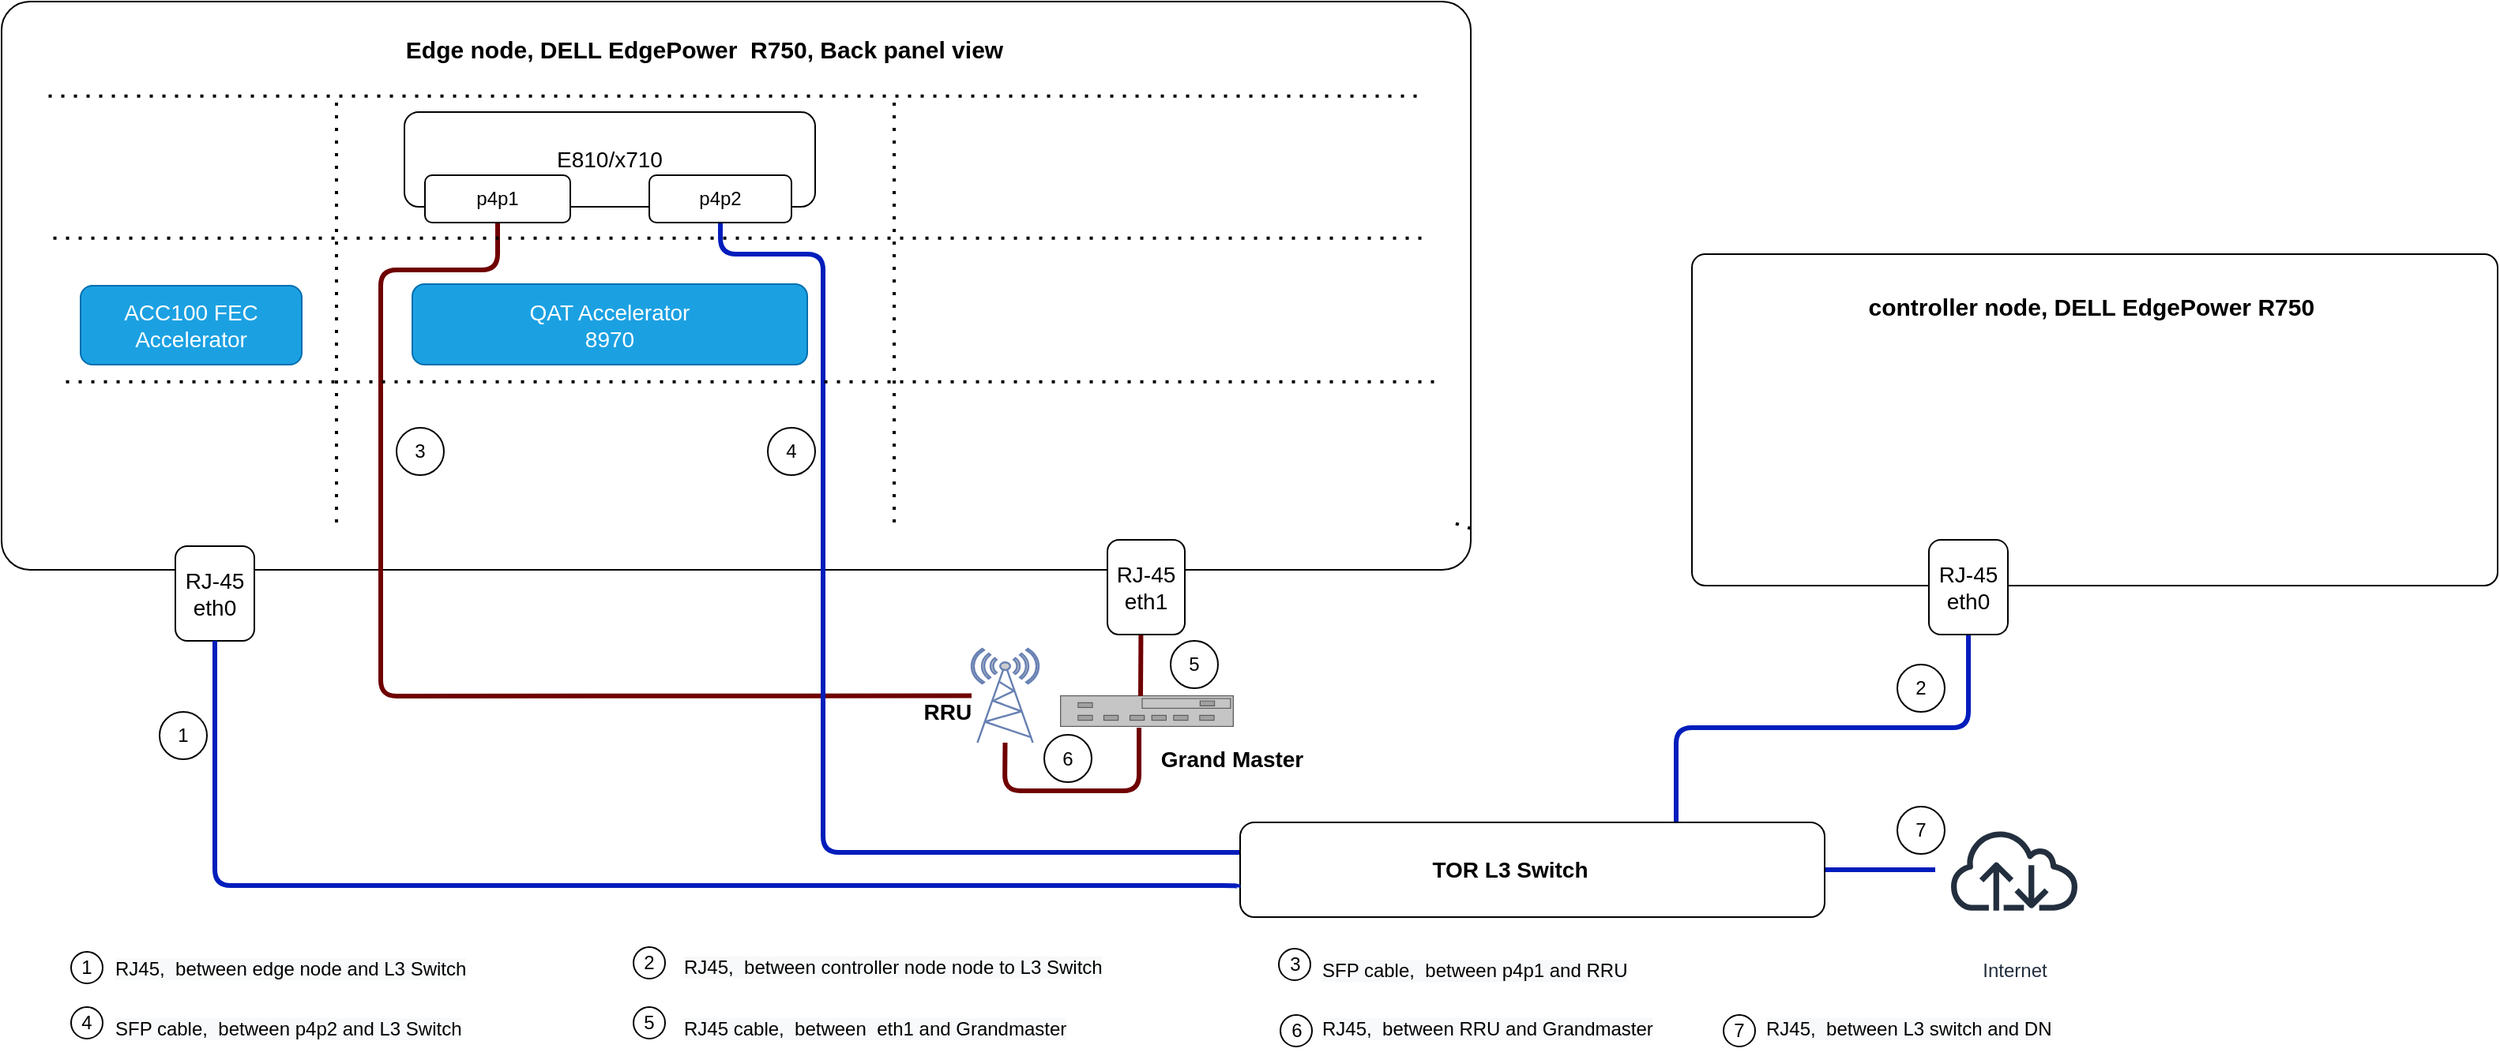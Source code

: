 <mxfile version="15.8.4" type="device"><diagram id="tp8Yu02gefKRocMmGixi" name="Page-1"><mxGraphModel dx="6076" dy="-1273" grid="1" gridSize="10" guides="1" tooltips="1" connect="1" arrows="1" fold="1" page="1" pageScale="1" pageWidth="850" pageHeight="1100" math="0" shadow="0"><root><mxCell id="0"/><mxCell id="1" parent="0"/><mxCell id="iQJgod3xeGp0Tx8KfRKK-1" value="" style="rounded=1;whiteSpace=wrap;html=1;verticalAlign=top;fontSize=13;arcSize=5;" parent="1" vertex="1"><mxGeometry x="-3520" y="2430" width="930" height="360" as="geometry"/></mxCell><mxCell id="iQJgod3xeGp0Tx8KfRKK-2" value="Edge node, DELL EdgePower&amp;nbsp; R750, Back panel view" style="text;html=1;strokeColor=none;fillColor=none;align=center;verticalAlign=middle;whiteSpace=wrap;rounded=0;fontSize=15;fontStyle=1" parent="1" vertex="1"><mxGeometry x="-3290" y="2450" width="430" height="20" as="geometry"/></mxCell><mxCell id="iQJgod3xeGp0Tx8KfRKK-4" value="&lt;font style=&quot;font-size: 14px&quot;&gt;&lt;span&gt;&lt;span style=&quot;font-weight: normal&quot;&gt;QAT Accelerator&lt;br&gt;8970&lt;/span&gt;&lt;br&gt;&lt;/span&gt;&lt;/font&gt;" style="rounded=1;whiteSpace=wrap;html=1;fillColor=#1ba1e2;strokeColor=#006EAF;fontColor=#ffffff;fontStyle=1" parent="1" vertex="1"><mxGeometry x="-3260" y="2609" width="250" height="51" as="geometry"/></mxCell><mxCell id="iQJgod3xeGp0Tx8KfRKK-5" value="&lt;font style=&quot;font-size: 14px&quot;&gt;ACC100 FEC&lt;br&gt;Accelerator&lt;br&gt;&lt;/font&gt;" style="rounded=1;whiteSpace=wrap;html=1;fillColor=#1ba1e2;strokeColor=#006EAF;fontColor=#ffffff;" parent="1" vertex="1"><mxGeometry x="-3470" y="2610" width="140" height="50" as="geometry"/></mxCell><mxCell id="iQJgod3xeGp0Tx8KfRKK-6" value="&lt;font style=&quot;font-size: 15px&quot;&gt;&lt;b style=&quot;font-size: 15px&quot;&gt;&lt;br&gt;controller node, DELL EdgePower R750&amp;nbsp;&lt;br&gt;&lt;/b&gt;&lt;/font&gt;" style="rounded=1;whiteSpace=wrap;html=1;verticalAlign=top;fontSize=15;arcSize=4;" parent="1" vertex="1"><mxGeometry x="-2450" y="2590" width="510" height="210" as="geometry"/></mxCell><mxCell id="iQJgod3xeGp0Tx8KfRKK-7" value="" style="endArrow=none;html=1;strokeWidth=3;fontColor=#050505;fillColor=#a20025;strokeColor=#6F0000;exitX=0.5;exitY=1;exitDx=0;exitDy=0;" parent="1" source="iQJgod3xeGp0Tx8KfRKK-25" target="iQJgod3xeGp0Tx8KfRKK-14" edge="1"><mxGeometry width="50" height="50" relative="1" as="geometry"><mxPoint x="-3230" y="2580" as="sourcePoint"/><mxPoint x="-3294" y="2900" as="targetPoint"/><Array as="points"><mxPoint x="-3206" y="2600"/><mxPoint x="-3280" y="2600"/><mxPoint x="-3280" y="2870"/></Array></mxGeometry></mxCell><mxCell id="iQJgod3xeGp0Tx8KfRKK-8" value="&lt;font style=&quot;font-size: 14px&quot;&gt;RJ-45&lt;br&gt;eth0&lt;br&gt;&lt;/font&gt;" style="rounded=1;whiteSpace=wrap;html=1;" parent="1" vertex="1"><mxGeometry x="-3410" y="2775" width="50" height="60" as="geometry"/></mxCell><mxCell id="iQJgod3xeGp0Tx8KfRKK-9" style="edgeStyle=orthogonalEdgeStyle;rounded=1;orthogonalLoop=1;jettySize=auto;html=1;endArrow=none;endFill=0;strokeWidth=3;fillColor=#0050ef;strokeColor=#001DBC;entryX=0.5;entryY=1;entryDx=0;entryDy=0;" parent="1" source="iQJgod3xeGp0Tx8KfRKK-38" target="iQJgod3xeGp0Tx8KfRKK-12" edge="1"><mxGeometry relative="1" as="geometry"><Array as="points"><mxPoint x="-2460" y="2890"/><mxPoint x="-2275" y="2890"/></Array></mxGeometry></mxCell><mxCell id="iQJgod3xeGp0Tx8KfRKK-10" style="edgeStyle=orthogonalEdgeStyle;rounded=1;orthogonalLoop=1;jettySize=auto;html=1;endArrow=none;endFill=0;strokeWidth=3;fillColor=#0050ef;strokeColor=#001DBC;" parent="1" source="iQJgod3xeGp0Tx8KfRKK-38" target="iQJgod3xeGp0Tx8KfRKK-11" edge="1"><mxGeometry relative="1" as="geometry"/></mxCell><mxCell id="iQJgod3xeGp0Tx8KfRKK-11" value="Internet" style="outlineConnect=0;fontColor=#232F3E;gradientColor=none;strokeColor=#232F3E;fillColor=#ffffff;dashed=0;verticalLabelPosition=bottom;verticalAlign=top;align=center;html=1;fontSize=12;fontStyle=0;aspect=fixed;shape=mxgraph.aws4.resourceIcon;resIcon=mxgraph.aws4.internet;sketch=0;" parent="1" vertex="1"><mxGeometry x="-2296" y="2930" width="100" height="100" as="geometry"/></mxCell><mxCell id="iQJgod3xeGp0Tx8KfRKK-12" value="&lt;font style=&quot;font-size: 14px&quot;&gt;RJ-45&lt;br&gt;eth0&lt;br&gt;&lt;/font&gt;" style="rounded=1;whiteSpace=wrap;html=1;" parent="1" vertex="1"><mxGeometry x="-2300" y="2771" width="50" height="60" as="geometry"/></mxCell><mxCell id="iQJgod3xeGp0Tx8KfRKK-13" value="&lt;span style=&quot;font-size: 14px&quot;&gt;E810/x710&lt;/span&gt;" style="rounded=1;whiteSpace=wrap;html=1;" parent="1" vertex="1"><mxGeometry x="-3265" y="2500" width="260" height="60" as="geometry"/></mxCell><mxCell id="iQJgod3xeGp0Tx8KfRKK-14" value="" style="fontColor=#0066CC;verticalAlign=top;verticalLabelPosition=bottom;labelPosition=center;align=center;html=1;outlineConnect=0;fillColor=#CCCCCC;strokeColor=#6881B3;gradientColor=none;gradientDirection=north;strokeWidth=2;shape=mxgraph.networks.radio_tower;shadow=0;" parent="1" vertex="1"><mxGeometry x="-2906" y="2840" width="42.5" height="59.5" as="geometry"/></mxCell><mxCell id="iQJgod3xeGp0Tx8KfRKK-15" value="&lt;span style=&quot;font-size: 14px&quot;&gt;&lt;b&gt;&amp;nbsp;RRU&lt;/b&gt;&lt;/span&gt;" style="text;html=1;strokeColor=none;fillColor=none;align=center;verticalAlign=middle;whiteSpace=wrap;rounded=0;" parent="1" vertex="1"><mxGeometry x="-2988.5" y="2869.5" width="130" height="20" as="geometry"/></mxCell><mxCell id="iQJgod3xeGp0Tx8KfRKK-16" value="&lt;b style=&quot;font-size: 14px&quot;&gt;Grand Master&lt;/b&gt;" style="text;html=1;strokeColor=none;fillColor=none;align=center;verticalAlign=middle;whiteSpace=wrap;rounded=0;" parent="1" vertex="1"><mxGeometry x="-2806.5" y="2899.5" width="130" height="20" as="geometry"/></mxCell><mxCell id="iQJgod3xeGp0Tx8KfRKK-17" value="" style="endArrow=none;html=1;strokeWidth=3;fontColor=#050505;fillColor=#a20025;strokeColor=#6F0000;entryX=0.5;entryY=1;entryDx=0;entryDy=0;entryPerimeter=0;" parent="1" target="iQJgod3xeGp0Tx8KfRKK-14" edge="1"><mxGeometry width="50" height="50" relative="1" as="geometry"><mxPoint x="-2800" y="2890" as="sourcePoint"/><mxPoint x="-2830" y="2850" as="targetPoint"/><Array as="points"><mxPoint x="-2800" y="2930"/><mxPoint x="-2885" y="2930"/></Array></mxGeometry></mxCell><mxCell id="iQJgod3xeGp0Tx8KfRKK-18" value="" style="strokeColor=#666666;html=1;labelPosition=right;align=left;spacingLeft=15;shadow=0;dashed=0;outlineConnect=0;shape=mxgraph.rack.general.switches_2;" parent="1" vertex="1"><mxGeometry x="-2850" y="2869.5" width="110" height="20" as="geometry"/></mxCell><mxCell id="iQJgod3xeGp0Tx8KfRKK-19" style="edgeStyle=orthogonalEdgeStyle;rounded=1;orthogonalLoop=1;jettySize=auto;html=1;endArrow=none;endFill=0;strokeWidth=3;fillColor=#0050ef;strokeColor=#001DBC;exitX=0.5;exitY=1;exitDx=0;exitDy=0;entryX=0;entryY=0.25;entryDx=0;entryDy=0;" parent="1" source="iQJgod3xeGp0Tx8KfRKK-28" target="iQJgod3xeGp0Tx8KfRKK-38" edge="1"><mxGeometry relative="1" as="geometry"><mxPoint x="-2901" y="2851" as="sourcePoint"/><mxPoint x="-2730" y="2969" as="targetPoint"/><Array as="points"><mxPoint x="-3065" y="2590"/><mxPoint x="-3000" y="2590"/><mxPoint x="-3000" y="2969"/><mxPoint x="-2730" y="2969"/><mxPoint x="-2730" y="2965"/></Array></mxGeometry></mxCell><mxCell id="iQJgod3xeGp0Tx8KfRKK-21" value="" style="endArrow=none;dashed=1;html=1;dashPattern=1 3;strokeWidth=2;exitX=0.032;exitY=0.222;exitDx=0;exitDy=0;exitPerimeter=0;entryX=0.968;entryY=0.222;entryDx=0;entryDy=0;entryPerimeter=0;" parent="1" edge="1"><mxGeometry width="50" height="50" relative="1" as="geometry"><mxPoint x="-3490.24" y="2489.92" as="sourcePoint"/><mxPoint x="-2619.76" y="2489.92" as="targetPoint"/></mxGeometry></mxCell><mxCell id="iQJgod3xeGp0Tx8KfRKK-22" value="" style="endArrow=none;dashed=1;html=1;dashPattern=1 3;strokeWidth=2;exitX=0.032;exitY=0.222;exitDx=0;exitDy=0;exitPerimeter=0;entryX=0.968;entryY=0.222;entryDx=0;entryDy=0;entryPerimeter=0;" parent="1" edge="1"><mxGeometry width="50" height="50" relative="1" as="geometry"><mxPoint x="-3487.24" y="2579.92" as="sourcePoint"/><mxPoint x="-2616.76" y="2579.92" as="targetPoint"/></mxGeometry></mxCell><mxCell id="iQJgod3xeGp0Tx8KfRKK-23" value="" style="endArrow=none;dashed=1;html=1;dashPattern=1 3;strokeWidth=2;exitX=0.032;exitY=0.222;exitDx=0;exitDy=0;exitPerimeter=0;entryX=0.968;entryY=0.222;entryDx=0;entryDy=0;entryPerimeter=0;" parent="1" edge="1"><mxGeometry width="50" height="50" relative="1" as="geometry"><mxPoint x="-3479.24" y="2670.92" as="sourcePoint"/><mxPoint x="-2608.76" y="2670.92" as="targetPoint"/></mxGeometry></mxCell><mxCell id="iQJgod3xeGp0Tx8KfRKK-24" value="" style="endArrow=none;dashed=1;html=1;dashPattern=1 3;strokeWidth=2;entryX=0.968;entryY=0.222;entryDx=0;entryDy=0;entryPerimeter=0;startArrow=none;" parent="1" edge="1" source="iQJgod3xeGp0Tx8KfRKK-1"><mxGeometry width="50" height="50" relative="1" as="geometry"><mxPoint x="-3472" y="2760" as="sourcePoint"/><mxPoint x="-2601.52" y="2760" as="targetPoint"/></mxGeometry></mxCell><mxCell id="iQJgod3xeGp0Tx8KfRKK-25" value="p4p1" style="rounded=1;whiteSpace=wrap;html=1;" parent="1" vertex="1"><mxGeometry x="-3252" y="2540" width="92" height="30" as="geometry"/></mxCell><mxCell id="iQJgod3xeGp0Tx8KfRKK-28" value="p4p2" style="rounded=1;whiteSpace=wrap;html=1;" parent="1" vertex="1"><mxGeometry x="-3110" y="2540" width="90" height="30" as="geometry"/></mxCell><mxCell id="iQJgod3xeGp0Tx8KfRKK-33" value="" style="endArrow=none;dashed=1;html=1;dashPattern=1 3;strokeWidth=2;" parent="1" edge="1"><mxGeometry width="50" height="50" relative="1" as="geometry"><mxPoint x="-2955" y="2760" as="sourcePoint"/><mxPoint x="-2955" y="2490" as="targetPoint"/></mxGeometry></mxCell><mxCell id="iQJgod3xeGp0Tx8KfRKK-34" value="" style="endArrow=none;dashed=1;html=1;dashPattern=1 3;strokeWidth=2;" parent="1" edge="1"><mxGeometry width="50" height="50" relative="1" as="geometry"><mxPoint x="-3308" y="2760" as="sourcePoint"/><mxPoint x="-3308" y="2490" as="targetPoint"/></mxGeometry></mxCell><mxCell id="iQJgod3xeGp0Tx8KfRKK-37" value="" style="endArrow=none;html=1;strokeWidth=3;fontColor=#050505;fillColor=#a20025;strokeColor=#6F0000;exitX=0.433;exitY=0.983;exitDx=0;exitDy=0;exitPerimeter=0;" parent="1" edge="1" source="P6oTSvYJqh4xtD-LdPJk-1"><mxGeometry width="50" height="50" relative="1" as="geometry"><mxPoint x="-2799.351" y="2830.28" as="sourcePoint"/><mxPoint x="-2799" y="2870" as="targetPoint"/><Array as="points"/></mxGeometry></mxCell><mxCell id="iQJgod3xeGp0Tx8KfRKK-38" value="" style="rounded=1;whiteSpace=wrap;html=1;" parent="1" vertex="1"><mxGeometry x="-2736" y="2950" width="370" height="60" as="geometry"/></mxCell><mxCell id="iQJgod3xeGp0Tx8KfRKK-39" style="edgeStyle=orthogonalEdgeStyle;rounded=1;orthogonalLoop=1;jettySize=auto;html=1;endArrow=none;endFill=0;strokeWidth=3;fillColor=#0050ef;strokeColor=#001DBC;exitX=0.5;exitY=1;exitDx=0;exitDy=0;entryX=-0.003;entryY=0.688;entryDx=0;entryDy=0;entryPerimeter=0;" parent="1" source="iQJgod3xeGp0Tx8KfRKK-8" target="iQJgod3xeGp0Tx8KfRKK-38" edge="1"><mxGeometry relative="1" as="geometry"><mxPoint x="-3385" y="2835" as="sourcePoint"/><mxPoint x="-2726" y="2990" as="targetPoint"/><Array as="points"><mxPoint x="-3385" y="2990"/><mxPoint x="-2737" y="2990"/></Array></mxGeometry></mxCell><mxCell id="iQJgod3xeGp0Tx8KfRKK-40" value="&lt;b style=&quot;font-size: 14px&quot;&gt;TOR L3 Switch&lt;/b&gt;" style="text;html=1;strokeColor=none;fillColor=none;align=center;verticalAlign=middle;whiteSpace=wrap;rounded=0;" parent="1" vertex="1"><mxGeometry x="-2630" y="2970" width="130" height="20" as="geometry"/></mxCell><mxCell id="iQJgod3xeGp0Tx8KfRKK-41" value="1" style="ellipse;whiteSpace=wrap;html=1;aspect=fixed;" parent="1" vertex="1"><mxGeometry x="-3420" y="2880" width="30" height="30" as="geometry"/></mxCell><mxCell id="iQJgod3xeGp0Tx8KfRKK-42" value="2&lt;span style=&quot;color: rgba(0 , 0 , 0 , 0) ; font-family: monospace ; font-size: 0px&quot;&gt;%3CmxGraphModel%3E%3Croot%3E%3CmxCell%20id%3D%220%22%2F%3E%3CmxCell%20id%3D%221%22%20parent%3D%220%22%2F%3E%3CmxCell%20id%3D%222%22%20value%3D%221%22%20style%3D%22ellipse%3BwhiteSpace%3Dwrap%3Bhtml%3D1%3Baspect%3Dfixed%3B%22%20vertex%3D%221%22%20parent%3D%221%22%3E%3CmxGeometry%20x%3D%22-3980%22%20y%3D%222690%22%20width%3D%2230%22%20height%3D%2230%22%20as%3D%22geometry%22%2F%3E%3C%2FmxCell%3E%3C%2Froot%3E%3C%2FmxGraphModel%3E&lt;/span&gt;" style="ellipse;whiteSpace=wrap;html=1;aspect=fixed;" parent="1" vertex="1"><mxGeometry x="-2320" y="2850" width="30" height="30" as="geometry"/></mxCell><mxCell id="iQJgod3xeGp0Tx8KfRKK-43" value="5" style="ellipse;whiteSpace=wrap;html=1;aspect=fixed;" parent="1" vertex="1"><mxGeometry x="-2780" y="2835" width="30" height="30" as="geometry"/></mxCell><mxCell id="iQJgod3xeGp0Tx8KfRKK-46" value="4" style="ellipse;whiteSpace=wrap;html=1;aspect=fixed;" parent="1" vertex="1"><mxGeometry x="-3035" y="2700" width="30" height="30" as="geometry"/></mxCell><mxCell id="iQJgod3xeGp0Tx8KfRKK-49" value="6" style="ellipse;whiteSpace=wrap;html=1;aspect=fixed;" parent="1" vertex="1"><mxGeometry x="-2860" y="2894.5" width="30" height="30" as="geometry"/></mxCell><mxCell id="iQJgod3xeGp0Tx8KfRKK-50" value="7" style="ellipse;whiteSpace=wrap;html=1;aspect=fixed;" parent="1" vertex="1"><mxGeometry x="-2320" y="2940" width="30" height="30" as="geometry"/></mxCell><mxCell id="iQJgod3xeGp0Tx8KfRKK-51" value="1" style="ellipse;whiteSpace=wrap;html=1;aspect=fixed;" parent="1" vertex="1"><mxGeometry x="-3476" y="3032" width="20" height="20" as="geometry"/></mxCell><mxCell id="iQJgod3xeGp0Tx8KfRKK-52" value="&lt;span style=&quot;color: rgb(0 , 0 , 0) ; font-family: &amp;#34;helvetica&amp;#34; ; font-size: 12px ; font-style: normal ; font-weight: 400 ; letter-spacing: normal ; text-align: center ; text-indent: 0px ; text-transform: none ; word-spacing: 0px ; background-color: rgb(248 , 249 , 250) ; display: inline ; float: none&quot;&gt;RJ45,&amp;nbsp; between edge node and L3 Switch&lt;/span&gt;" style="text;whiteSpace=wrap;html=1;" parent="1" vertex="1"><mxGeometry x="-3450" y="3029" width="230" height="30" as="geometry"/></mxCell><mxCell id="iQJgod3xeGp0Tx8KfRKK-53" value="2" style="ellipse;whiteSpace=wrap;html=1;aspect=fixed;" parent="1" vertex="1"><mxGeometry x="-3120" y="3029" width="20" height="20" as="geometry"/></mxCell><mxCell id="iQJgod3xeGp0Tx8KfRKK-54" value="&lt;span style=&quot;color: rgb(0 , 0 , 0) ; font-family: &amp;#34;helvetica&amp;#34; ; font-size: 12px ; font-style: normal ; font-weight: 400 ; letter-spacing: normal ; text-align: center ; text-indent: 0px ; text-transform: none ; word-spacing: 0px ; background-color: rgb(248 , 249 , 250) ; display: inline ; float: none&quot;&gt;RJ45,&amp;nbsp; between controller node node to L3 Switch&lt;/span&gt;" style="text;whiteSpace=wrap;html=1;" parent="1" vertex="1"><mxGeometry x="-3090" y="3028" width="272" height="30" as="geometry"/></mxCell><mxCell id="iQJgod3xeGp0Tx8KfRKK-55" value="3" style="ellipse;whiteSpace=wrap;html=1;aspect=fixed;" parent="1" vertex="1"><mxGeometry x="-2711.5" y="3030" width="20" height="20" as="geometry"/></mxCell><mxCell id="iQJgod3xeGp0Tx8KfRKK-56" value="&lt;span style=&quot;color: rgb(0 , 0 , 0) ; font-family: &amp;#34;helvetica&amp;#34; ; font-size: 12px ; font-style: normal ; font-weight: 400 ; letter-spacing: normal ; text-align: center ; text-indent: 0px ; text-transform: none ; word-spacing: 0px ; background-color: rgb(248 , 249 , 250) ; display: inline ; float: none&quot;&gt;SFP cable,&amp;nbsp; between p4p1 and RRU&lt;/span&gt;" style="text;whiteSpace=wrap;html=1;" parent="1" vertex="1"><mxGeometry x="-2686" y="3030" width="242" height="30" as="geometry"/></mxCell><mxCell id="iQJgod3xeGp0Tx8KfRKK-57" value="4" style="ellipse;whiteSpace=wrap;html=1;aspect=fixed;" parent="1" vertex="1"><mxGeometry x="-3476" y="3067" width="20" height="20" as="geometry"/></mxCell><mxCell id="iQJgod3xeGp0Tx8KfRKK-58" value="&lt;span style=&quot;color: rgb(0 , 0 , 0) ; font-family: &amp;#34;helvetica&amp;#34; ; font-size: 12px ; font-style: normal ; font-weight: 400 ; letter-spacing: normal ; text-align: center ; text-indent: 0px ; text-transform: none ; word-spacing: 0px ; background-color: rgb(248 , 249 , 250) ; display: inline ; float: none&quot;&gt;SFP cable,&amp;nbsp; between p4p2 and L3 Switch&lt;/span&gt;" style="text;whiteSpace=wrap;html=1;" parent="1" vertex="1"><mxGeometry x="-3450" y="3067" width="244" height="30" as="geometry"/></mxCell><mxCell id="iQJgod3xeGp0Tx8KfRKK-65" value="5" style="ellipse;whiteSpace=wrap;html=1;aspect=fixed;" parent="1" vertex="1"><mxGeometry x="-3120" y="3067" width="20" height="20" as="geometry"/></mxCell><mxCell id="iQJgod3xeGp0Tx8KfRKK-66" value="&lt;span style=&quot;color: rgb(0 , 0 , 0) ; font-family: &amp;#34;helvetica&amp;#34; ; font-size: 12px ; font-style: normal ; font-weight: 400 ; letter-spacing: normal ; text-align: center ; text-indent: 0px ; text-transform: none ; word-spacing: 0px ; background-color: rgb(248 , 249 , 250) ; display: inline ; float: none&quot;&gt;RJ45 cable,&amp;nbsp; between&amp;nbsp; eth1 and Grandmaster&lt;/span&gt;" style="text;whiteSpace=wrap;html=1;" parent="1" vertex="1"><mxGeometry x="-3090" y="3067" width="300" height="30" as="geometry"/></mxCell><mxCell id="iQJgod3xeGp0Tx8KfRKK-69" value="6" style="ellipse;whiteSpace=wrap;html=1;aspect=fixed;" parent="1" vertex="1"><mxGeometry x="-2710.5" y="3072" width="20" height="20" as="geometry"/></mxCell><mxCell id="iQJgod3xeGp0Tx8KfRKK-70" value="&lt;span style=&quot;color: rgb(0 , 0 , 0) ; font-family: &amp;#34;helvetica&amp;#34; ; font-size: 12px ; font-style: normal ; font-weight: 400 ; letter-spacing: normal ; text-align: center ; text-indent: 0px ; text-transform: none ; word-spacing: 0px ; background-color: rgb(248 , 249 , 250) ; display: inline ; float: none&quot;&gt;RJ45,&amp;nbsp; between RRU and Grandmaster&lt;/span&gt;" style="text;whiteSpace=wrap;html=1;" parent="1" vertex="1"><mxGeometry x="-2686" y="3067" width="244" height="30" as="geometry"/></mxCell><mxCell id="Q1KcPgxXMcTo-66-mVOs-1" value="3" style="ellipse;whiteSpace=wrap;html=1;aspect=fixed;" parent="1" vertex="1"><mxGeometry x="-3270" y="2700" width="30" height="30" as="geometry"/></mxCell><mxCell id="Q1KcPgxXMcTo-66-mVOs-6" value="7" style="ellipse;whiteSpace=wrap;html=1;aspect=fixed;" parent="1" vertex="1"><mxGeometry x="-2430" y="3072" width="20" height="20" as="geometry"/></mxCell><mxCell id="Q1KcPgxXMcTo-66-mVOs-7" value="&lt;span style=&quot;color: rgb(0 , 0 , 0) ; font-family: &amp;#34;helvetica&amp;#34; ; font-size: 12px ; font-style: normal ; font-weight: 400 ; letter-spacing: normal ; text-align: center ; text-indent: 0px ; text-transform: none ; word-spacing: 0px ; background-color: rgb(248 , 249 , 250) ; display: inline ; float: none&quot;&gt;RJ45,&amp;nbsp; between L3 switch and DN&lt;/span&gt;" style="text;whiteSpace=wrap;html=1;" parent="1" vertex="1"><mxGeometry x="-2405.5" y="3067" width="244" height="30" as="geometry"/></mxCell><mxCell id="P6oTSvYJqh4xtD-LdPJk-1" value="&lt;font style=&quot;font-size: 14px&quot;&gt;RJ-45&lt;br&gt;eth1&lt;br&gt;&lt;/font&gt;" style="rounded=1;whiteSpace=wrap;html=1;" vertex="1" parent="1"><mxGeometry x="-2820" y="2771" width="49" height="60" as="geometry"/></mxCell></root></mxGraphModel></diagram></mxfile>